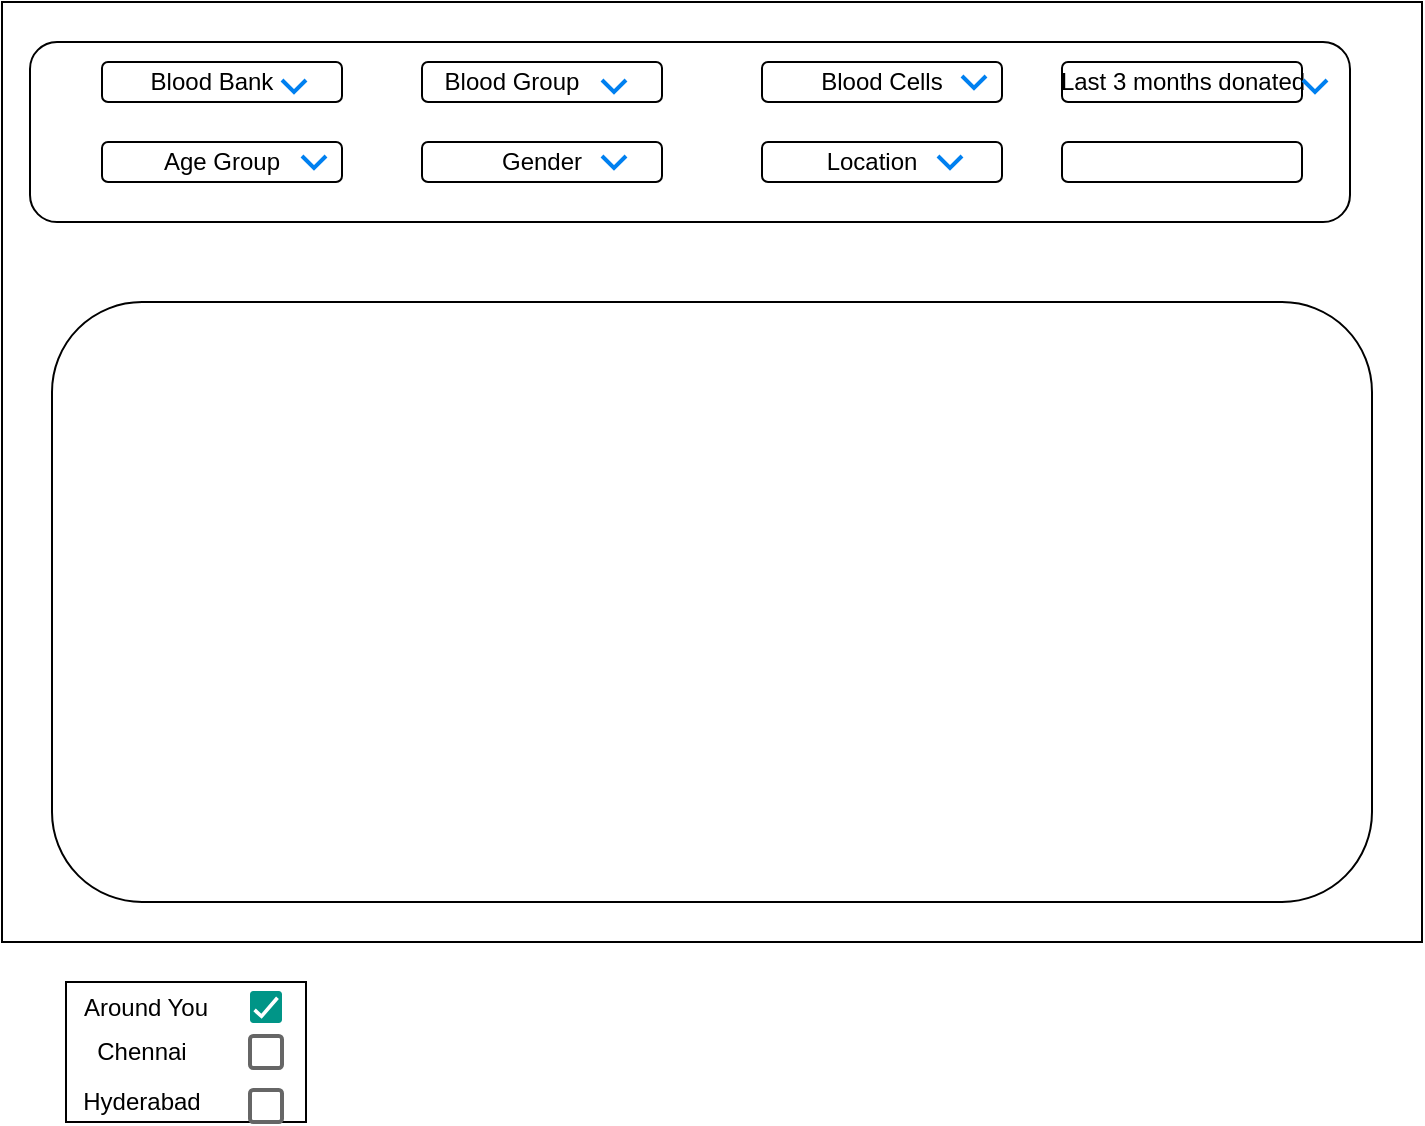 <mxfile version="17.1.2" type="github">
  <diagram id="9N0E5MXAk8yBqi8seD3S" name="Page-1">
    <mxGraphModel dx="946" dy="614" grid="1" gridSize="10" guides="1" tooltips="1" connect="1" arrows="1" fold="1" page="1" pageScale="1" pageWidth="827" pageHeight="1169" math="0" shadow="0">
      <root>
        <mxCell id="0" />
        <mxCell id="1" parent="0" />
        <mxCell id="OM1NHDSq1ISWyQiUHDjS-1" value="" style="rounded=0;whiteSpace=wrap;html=1;" vertex="1" parent="1">
          <mxGeometry x="70" y="70" width="710" height="470" as="geometry" />
        </mxCell>
        <mxCell id="OM1NHDSq1ISWyQiUHDjS-2" value="" style="rounded=1;whiteSpace=wrap;html=1;" vertex="1" parent="1">
          <mxGeometry x="84" y="90" width="660" height="90" as="geometry" />
        </mxCell>
        <mxCell id="OM1NHDSq1ISWyQiUHDjS-3" value="" style="rounded=1;whiteSpace=wrap;html=1;" vertex="1" parent="1">
          <mxGeometry x="120" y="100" width="120" height="20" as="geometry" />
        </mxCell>
        <mxCell id="OM1NHDSq1ISWyQiUHDjS-4" value="Age Group" style="rounded=1;whiteSpace=wrap;html=1;" vertex="1" parent="1">
          <mxGeometry x="120" y="140" width="120" height="20" as="geometry" />
        </mxCell>
        <mxCell id="OM1NHDSq1ISWyQiUHDjS-5" value="" style="rounded=1;whiteSpace=wrap;html=1;" vertex="1" parent="1">
          <mxGeometry x="280" y="100" width="120" height="20" as="geometry" />
        </mxCell>
        <mxCell id="OM1NHDSq1ISWyQiUHDjS-6" value="Gender" style="rounded=1;whiteSpace=wrap;html=1;" vertex="1" parent="1">
          <mxGeometry x="280" y="140" width="120" height="20" as="geometry" />
        </mxCell>
        <mxCell id="OM1NHDSq1ISWyQiUHDjS-7" value="Blood Cells" style="rounded=1;whiteSpace=wrap;html=1;" vertex="1" parent="1">
          <mxGeometry x="450" y="100" width="120" height="20" as="geometry" />
        </mxCell>
        <mxCell id="OM1NHDSq1ISWyQiUHDjS-8" value="" style="rounded=1;whiteSpace=wrap;html=1;" vertex="1" parent="1">
          <mxGeometry x="450" y="140" width="120" height="20" as="geometry" />
        </mxCell>
        <mxCell id="OM1NHDSq1ISWyQiUHDjS-9" value="" style="rounded=1;whiteSpace=wrap;html=1;" vertex="1" parent="1">
          <mxGeometry x="600" y="100" width="120" height="20" as="geometry" />
        </mxCell>
        <mxCell id="OM1NHDSq1ISWyQiUHDjS-10" value="" style="rounded=1;whiteSpace=wrap;html=1;" vertex="1" parent="1">
          <mxGeometry x="600" y="140" width="120" height="20" as="geometry" />
        </mxCell>
        <mxCell id="OM1NHDSq1ISWyQiUHDjS-11" value="" style="rounded=1;whiteSpace=wrap;html=1;" vertex="1" parent="1">
          <mxGeometry x="95" y="220" width="660" height="300" as="geometry" />
        </mxCell>
        <mxCell id="OM1NHDSq1ISWyQiUHDjS-12" value="Blood Bank" style="text;html=1;strokeColor=none;fillColor=none;align=center;verticalAlign=middle;whiteSpace=wrap;rounded=0;" vertex="1" parent="1">
          <mxGeometry x="130" y="105" width="90" height="10" as="geometry" />
        </mxCell>
        <mxCell id="OM1NHDSq1ISWyQiUHDjS-13" value="Location" style="text;html=1;strokeColor=none;fillColor=none;align=center;verticalAlign=middle;whiteSpace=wrap;rounded=0;" vertex="1" parent="1">
          <mxGeometry x="460" y="145" width="90" height="10" as="geometry" />
        </mxCell>
        <mxCell id="OM1NHDSq1ISWyQiUHDjS-14" value="Blood Group" style="text;html=1;strokeColor=none;fillColor=none;align=center;verticalAlign=middle;whiteSpace=wrap;rounded=0;" vertex="1" parent="1">
          <mxGeometry x="280" y="105" width="90" height="10" as="geometry" />
        </mxCell>
        <mxCell id="OM1NHDSq1ISWyQiUHDjS-15" value="Last 3 months donated" style="text;html=1;strokeColor=none;fillColor=none;align=center;verticalAlign=middle;whiteSpace=wrap;rounded=0;" vertex="1" parent="1">
          <mxGeometry x="587.5" y="105" width="145" height="10" as="geometry" />
        </mxCell>
        <mxCell id="OM1NHDSq1ISWyQiUHDjS-16" value="" style="shape=image;html=1;verticalAlign=top;verticalLabelPosition=bottom;labelBackgroundColor=#ffffff;imageAspect=0;aspect=fixed;image=https://cdn4.iconfinder.com/data/icons/flatified/128/map.png" vertex="1" parent="1">
          <mxGeometry x="262" y="200" width="300" height="300" as="geometry" />
        </mxCell>
        <mxCell id="OM1NHDSq1ISWyQiUHDjS-17" value="" style="html=1;verticalLabelPosition=bottom;labelBackgroundColor=#ffffff;verticalAlign=top;shadow=0;dashed=0;strokeWidth=2;shape=mxgraph.ios7.misc.down;strokeColor=#0080f0;" vertex="1" parent="1">
          <mxGeometry x="210" y="109" width="12" height="6" as="geometry" />
        </mxCell>
        <mxCell id="OM1NHDSq1ISWyQiUHDjS-19" value="" style="html=1;verticalLabelPosition=bottom;labelBackgroundColor=#ffffff;verticalAlign=top;shadow=0;dashed=0;strokeWidth=2;shape=mxgraph.ios7.misc.down;strokeColor=#0080f0;" vertex="1" parent="1">
          <mxGeometry x="370" y="109" width="12" height="6" as="geometry" />
        </mxCell>
        <mxCell id="OM1NHDSq1ISWyQiUHDjS-20" value="" style="html=1;verticalLabelPosition=bottom;labelBackgroundColor=#ffffff;verticalAlign=top;shadow=0;dashed=0;strokeWidth=2;shape=mxgraph.ios7.misc.down;strokeColor=#0080f0;" vertex="1" parent="1">
          <mxGeometry x="220" y="147" width="12" height="6" as="geometry" />
        </mxCell>
        <mxCell id="OM1NHDSq1ISWyQiUHDjS-22" value="" style="html=1;verticalLabelPosition=bottom;labelBackgroundColor=#ffffff;verticalAlign=top;shadow=0;dashed=0;strokeWidth=2;shape=mxgraph.ios7.misc.down;strokeColor=#0080f0;" vertex="1" parent="1">
          <mxGeometry x="720.5" y="109" width="12" height="6" as="geometry" />
        </mxCell>
        <mxCell id="OM1NHDSq1ISWyQiUHDjS-23" value="" style="html=1;verticalLabelPosition=bottom;labelBackgroundColor=#ffffff;verticalAlign=top;shadow=0;dashed=0;strokeWidth=2;shape=mxgraph.ios7.misc.down;strokeColor=#0080f0;" vertex="1" parent="1">
          <mxGeometry x="550" y="107" width="12" height="6" as="geometry" />
        </mxCell>
        <mxCell id="OM1NHDSq1ISWyQiUHDjS-25" value="" style="html=1;verticalLabelPosition=bottom;labelBackgroundColor=#ffffff;verticalAlign=top;shadow=0;dashed=0;strokeWidth=2;shape=mxgraph.ios7.misc.down;strokeColor=#0080f0;" vertex="1" parent="1">
          <mxGeometry x="370" y="147" width="12" height="6" as="geometry" />
        </mxCell>
        <mxCell id="OM1NHDSq1ISWyQiUHDjS-26" value="" style="html=1;verticalLabelPosition=bottom;labelBackgroundColor=#ffffff;verticalAlign=top;shadow=0;dashed=0;strokeWidth=2;shape=mxgraph.ios7.misc.down;strokeColor=#0080f0;" vertex="1" parent="1">
          <mxGeometry x="538" y="147" width="12" height="6" as="geometry" />
        </mxCell>
        <mxCell id="OM1NHDSq1ISWyQiUHDjS-27" value="" style="rounded=0;whiteSpace=wrap;html=1;" vertex="1" parent="1">
          <mxGeometry x="102" y="560" width="120" height="70" as="geometry" />
        </mxCell>
        <mxCell id="OM1NHDSq1ISWyQiUHDjS-28" value="Around You" style="text;html=1;strokeColor=none;fillColor=none;align=center;verticalAlign=middle;whiteSpace=wrap;rounded=0;" vertex="1" parent="1">
          <mxGeometry x="102" y="560" width="80" height="25" as="geometry" />
        </mxCell>
        <mxCell id="OM1NHDSq1ISWyQiUHDjS-30" value="Hyderabad" style="text;html=1;strokeColor=none;fillColor=none;align=center;verticalAlign=middle;whiteSpace=wrap;rounded=0;" vertex="1" parent="1">
          <mxGeometry x="100" y="610" width="80" height="20" as="geometry" />
        </mxCell>
        <mxCell id="OM1NHDSq1ISWyQiUHDjS-32" value="" style="dashed=0;labelPosition=right;align=left;shape=mxgraph.gmdl.checkbox;strokeColor=none;fillColor=#009587;strokeWidth=2;aspect=fixed;sketch=0;" vertex="1" parent="1">
          <mxGeometry x="194" y="564.5" width="16" height="16" as="geometry" />
        </mxCell>
        <mxCell id="OM1NHDSq1ISWyQiUHDjS-34" value="" style="dashed=0;labelPosition=right;align=left;shape=mxgraph.gmdl.checkbox;strokeColor=#666666;fillColor=none;strokeWidth=2;aspect=fixed;sketch=0;" vertex="1" parent="1">
          <mxGeometry x="194" y="587" width="16" height="16" as="geometry" />
        </mxCell>
        <mxCell id="OM1NHDSq1ISWyQiUHDjS-35" value="" style="dashed=0;labelPosition=right;align=left;shape=mxgraph.gmdl.checkbox;strokeColor=#666666;fillColor=none;strokeWidth=2;aspect=fixed;sketch=0;" vertex="1" parent="1">
          <mxGeometry x="194" y="614" width="16" height="16" as="geometry" />
        </mxCell>
        <mxCell id="OM1NHDSq1ISWyQiUHDjS-37" value="Chennai" style="text;html=1;strokeColor=none;fillColor=none;align=center;verticalAlign=middle;whiteSpace=wrap;rounded=0;" vertex="1" parent="1">
          <mxGeometry x="100" y="585" width="80" height="20" as="geometry" />
        </mxCell>
      </root>
    </mxGraphModel>
  </diagram>
</mxfile>
